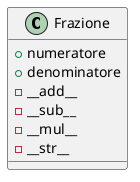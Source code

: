 @startuml es 10

class Frazione{
    + numeratore
    + denominatore
    - __add__
    - __sub__ 
    - __mul__ 
    - __str__

}

@enduml